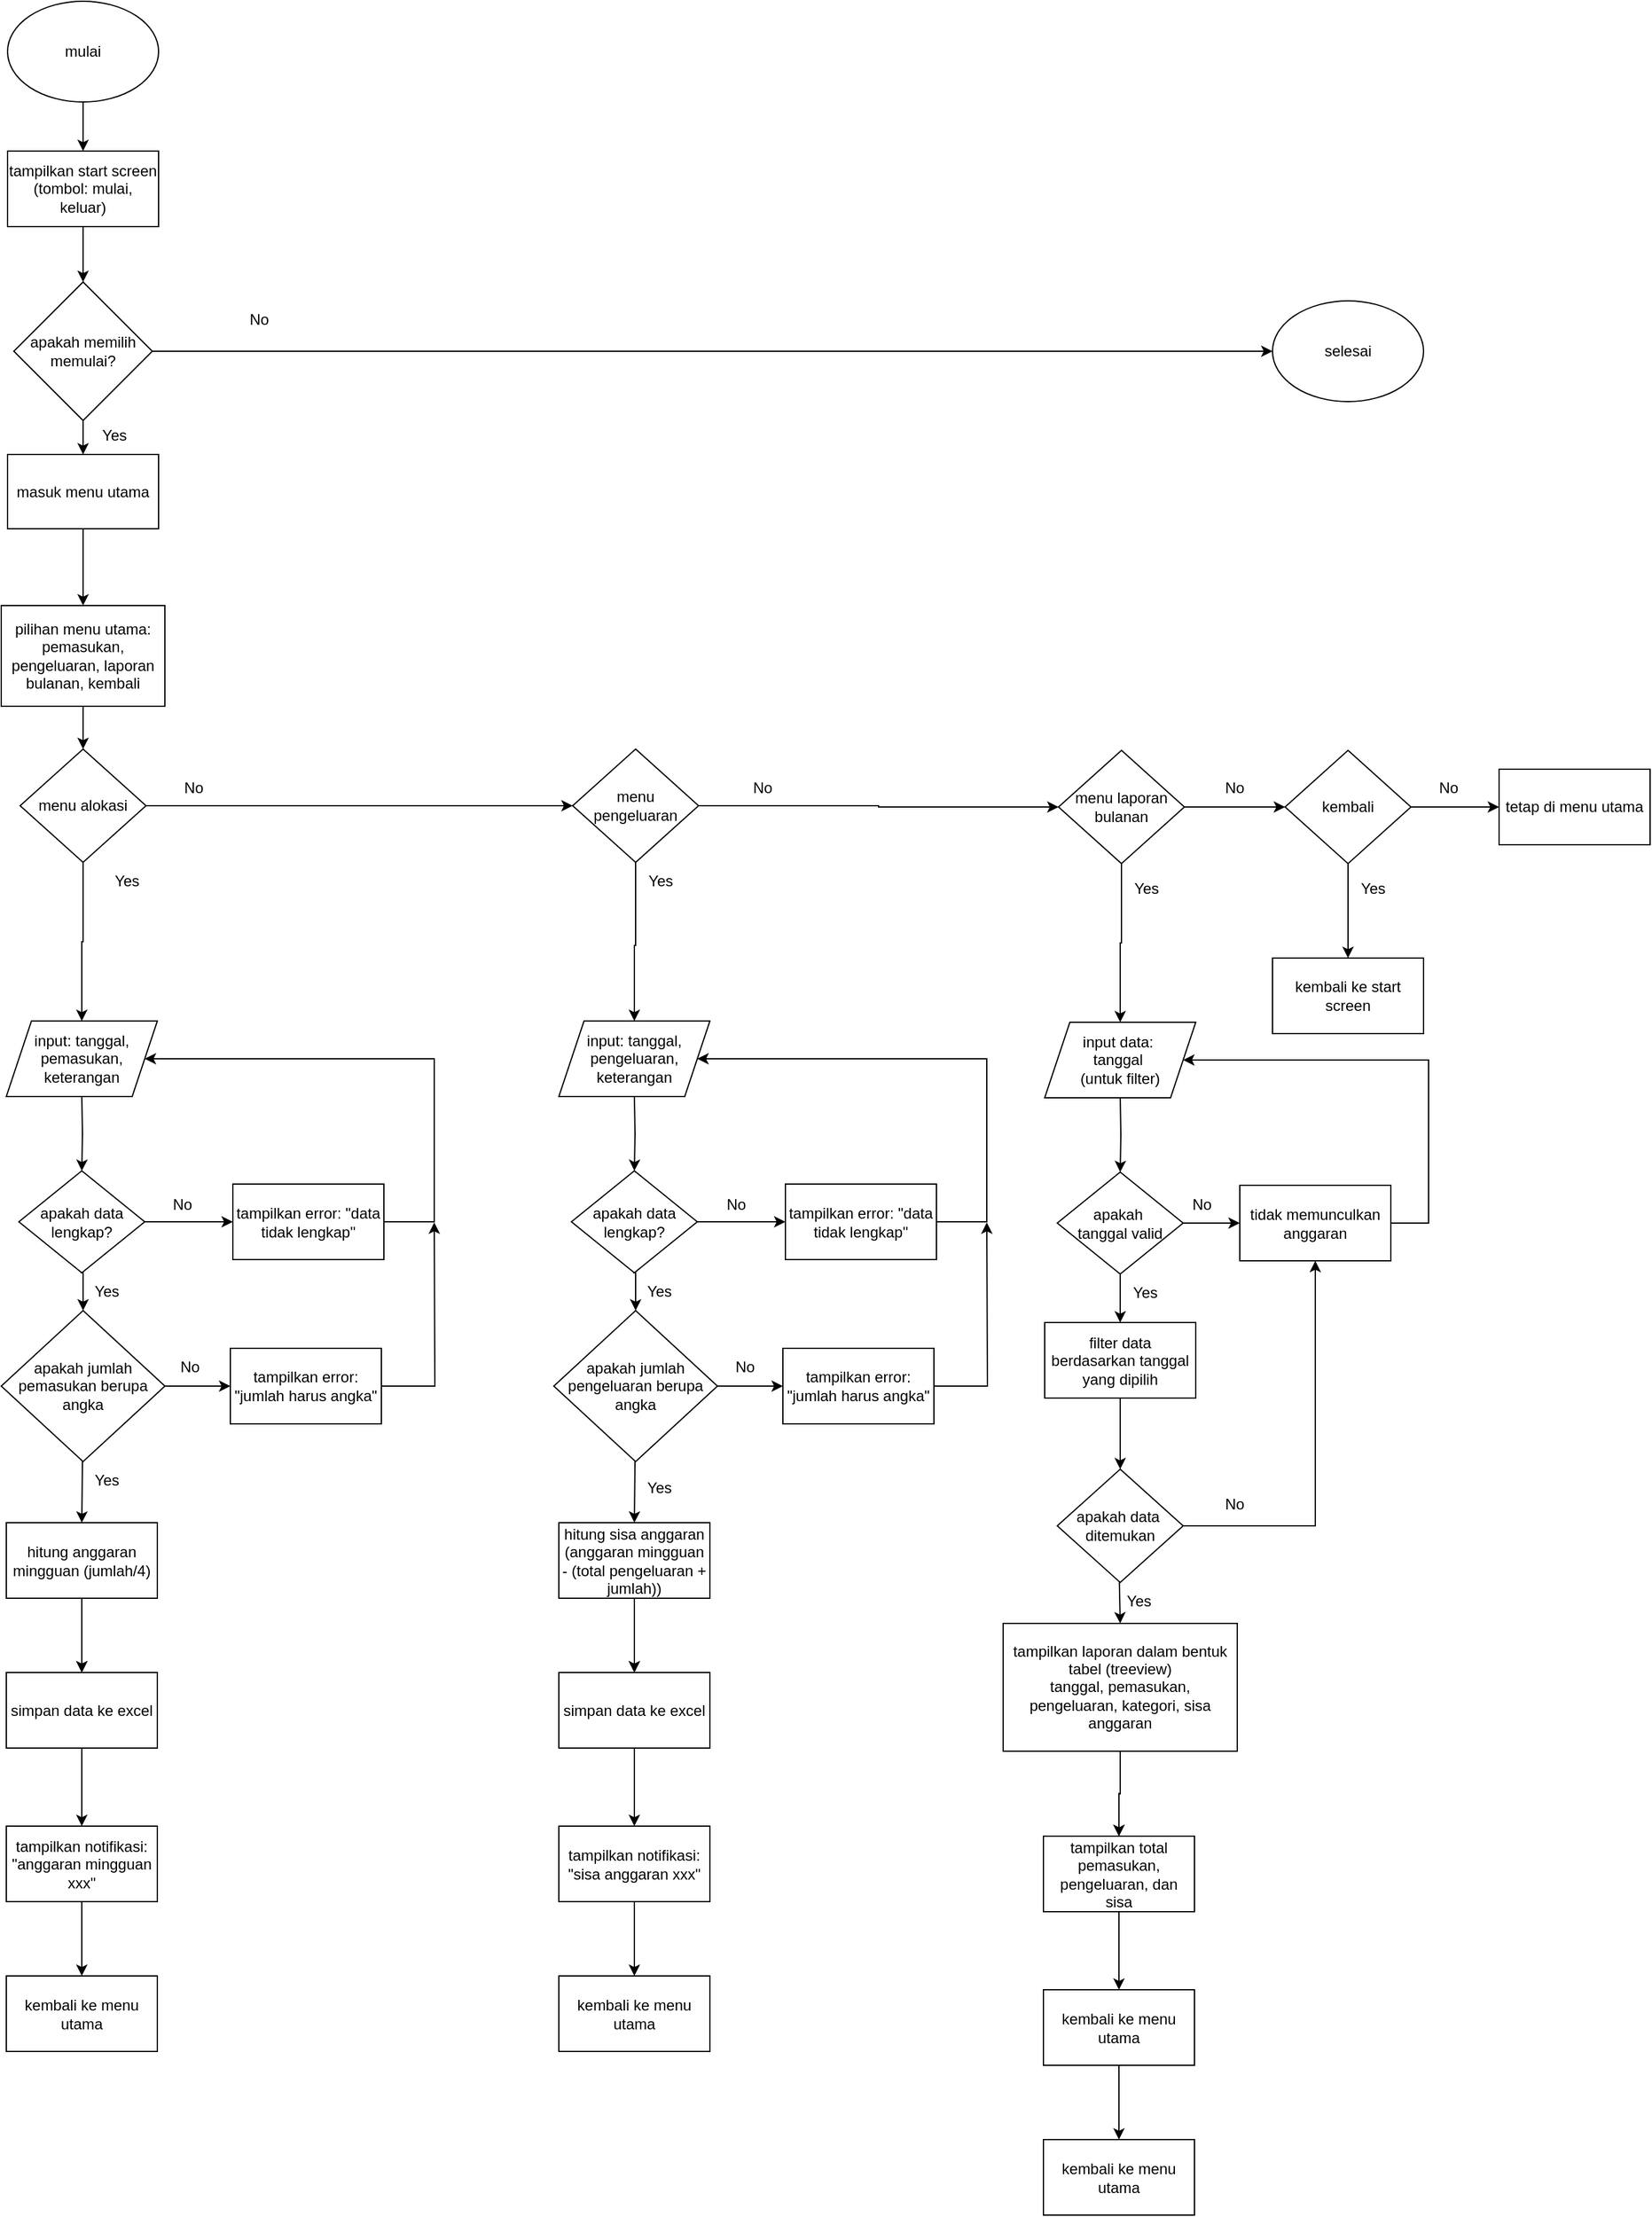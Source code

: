 <mxfile version="25.0.3">
  <diagram name="Page-1" id="cA_VEP-3TEBl2W4xGaQe">
    <mxGraphModel dx="2251" dy="842" grid="1" gridSize="10" guides="1" tooltips="1" connect="1" arrows="1" fold="1" page="1" pageScale="1" pageWidth="850" pageHeight="1100" math="0" shadow="0">
      <root>
        <mxCell id="0" />
        <mxCell id="1" parent="0" />
        <mxCell id="fSrknXuY3G2Y7a2gkYDg-3" value="" style="edgeStyle=orthogonalEdgeStyle;rounded=0;orthogonalLoop=1;jettySize=auto;html=1;" edge="1" parent="1" source="fSrknXuY3G2Y7a2gkYDg-1" target="fSrknXuY3G2Y7a2gkYDg-2">
          <mxGeometry relative="1" as="geometry" />
        </mxCell>
        <mxCell id="fSrknXuY3G2Y7a2gkYDg-1" value="mulai" style="ellipse;whiteSpace=wrap;html=1;" vertex="1" parent="1">
          <mxGeometry x="340" y="200" width="120" height="80" as="geometry" />
        </mxCell>
        <mxCell id="fSrknXuY3G2Y7a2gkYDg-7" value="" style="edgeStyle=orthogonalEdgeStyle;rounded=0;orthogonalLoop=1;jettySize=auto;html=1;" edge="1" parent="1" source="fSrknXuY3G2Y7a2gkYDg-2" target="fSrknXuY3G2Y7a2gkYDg-6">
          <mxGeometry relative="1" as="geometry" />
        </mxCell>
        <mxCell id="fSrknXuY3G2Y7a2gkYDg-2" value="tampilkan start screen (tombol: mulai, keluar)" style="whiteSpace=wrap;html=1;" vertex="1" parent="1">
          <mxGeometry x="340" y="319" width="120" height="60" as="geometry" />
        </mxCell>
        <mxCell id="fSrknXuY3G2Y7a2gkYDg-9" value="" style="edgeStyle=orthogonalEdgeStyle;rounded=0;orthogonalLoop=1;jettySize=auto;html=1;" edge="1" parent="1" source="fSrknXuY3G2Y7a2gkYDg-6" target="fSrknXuY3G2Y7a2gkYDg-8">
          <mxGeometry relative="1" as="geometry" />
        </mxCell>
        <mxCell id="fSrknXuY3G2Y7a2gkYDg-12" style="edgeStyle=orthogonalEdgeStyle;rounded=0;orthogonalLoop=1;jettySize=auto;html=1;entryX=0;entryY=0.5;entryDx=0;entryDy=0;" edge="1" parent="1" source="fSrknXuY3G2Y7a2gkYDg-6" target="fSrknXuY3G2Y7a2gkYDg-96">
          <mxGeometry relative="1" as="geometry">
            <mxPoint x="1140" y="480" as="targetPoint" />
          </mxGeometry>
        </mxCell>
        <mxCell id="fSrknXuY3G2Y7a2gkYDg-6" value="apakah memilih memulai?" style="rhombus;whiteSpace=wrap;html=1;" vertex="1" parent="1">
          <mxGeometry x="345" y="423" width="110" height="110" as="geometry" />
        </mxCell>
        <mxCell id="fSrknXuY3G2Y7a2gkYDg-14" value="" style="edgeStyle=orthogonalEdgeStyle;rounded=0;orthogonalLoop=1;jettySize=auto;html=1;" edge="1" parent="1" source="fSrknXuY3G2Y7a2gkYDg-8" target="fSrknXuY3G2Y7a2gkYDg-13">
          <mxGeometry relative="1" as="geometry" />
        </mxCell>
        <mxCell id="fSrknXuY3G2Y7a2gkYDg-8" value="masuk menu utama" style="whiteSpace=wrap;html=1;" vertex="1" parent="1">
          <mxGeometry x="340" y="560" width="120" height="59" as="geometry" />
        </mxCell>
        <mxCell id="fSrknXuY3G2Y7a2gkYDg-16" value="" style="edgeStyle=orthogonalEdgeStyle;rounded=0;orthogonalLoop=1;jettySize=auto;html=1;" edge="1" parent="1" source="fSrknXuY3G2Y7a2gkYDg-13" target="fSrknXuY3G2Y7a2gkYDg-15">
          <mxGeometry relative="1" as="geometry" />
        </mxCell>
        <mxCell id="fSrknXuY3G2Y7a2gkYDg-13" value="pilihan menu utama:&lt;div&gt;pemasukan, pengeluaran, laporan bulanan, kembali&lt;/div&gt;" style="whiteSpace=wrap;html=1;" vertex="1" parent="1">
          <mxGeometry x="335" y="680" width="130" height="80" as="geometry" />
        </mxCell>
        <mxCell id="fSrknXuY3G2Y7a2gkYDg-18" value="" style="edgeStyle=orthogonalEdgeStyle;rounded=0;orthogonalLoop=1;jettySize=auto;html=1;entryX=0.5;entryY=0;entryDx=0;entryDy=0;" edge="1" parent="1" source="fSrknXuY3G2Y7a2gkYDg-15" target="fSrknXuY3G2Y7a2gkYDg-27">
          <mxGeometry relative="1" as="geometry">
            <mxPoint x="400" y="919" as="targetPoint" />
          </mxGeometry>
        </mxCell>
        <mxCell id="fSrknXuY3G2Y7a2gkYDg-43" value="" style="edgeStyle=orthogonalEdgeStyle;rounded=0;orthogonalLoop=1;jettySize=auto;html=1;" edge="1" parent="1" source="fSrknXuY3G2Y7a2gkYDg-15" target="fSrknXuY3G2Y7a2gkYDg-42">
          <mxGeometry relative="1" as="geometry" />
        </mxCell>
        <mxCell id="fSrknXuY3G2Y7a2gkYDg-15" value="menu alokasi" style="rhombus;whiteSpace=wrap;html=1;" vertex="1" parent="1">
          <mxGeometry x="350" y="794" width="100" height="90" as="geometry" />
        </mxCell>
        <mxCell id="fSrknXuY3G2Y7a2gkYDg-22" value="" style="edgeStyle=orthogonalEdgeStyle;rounded=0;orthogonalLoop=1;jettySize=auto;html=1;" edge="1" parent="1" target="fSrknXuY3G2Y7a2gkYDg-21">
          <mxGeometry relative="1" as="geometry">
            <mxPoint x="399" y="1069" as="sourcePoint" />
          </mxGeometry>
        </mxCell>
        <mxCell id="fSrknXuY3G2Y7a2gkYDg-24" value="" style="edgeStyle=orthogonalEdgeStyle;rounded=0;orthogonalLoop=1;jettySize=auto;html=1;exitX=0.5;exitY=1;exitDx=0;exitDy=0;" edge="1" parent="1" target="fSrknXuY3G2Y7a2gkYDg-23">
          <mxGeometry relative="1" as="geometry">
            <mxPoint x="399" y="1308.5" as="sourcePoint" />
          </mxGeometry>
        </mxCell>
        <mxCell id="fSrknXuY3G2Y7a2gkYDg-33" value="" style="edgeStyle=orthogonalEdgeStyle;rounded=0;orthogonalLoop=1;jettySize=auto;html=1;" edge="1" parent="1" source="fSrknXuY3G2Y7a2gkYDg-21" target="fSrknXuY3G2Y7a2gkYDg-32">
          <mxGeometry relative="1" as="geometry" />
        </mxCell>
        <mxCell id="fSrknXuY3G2Y7a2gkYDg-35" value="" style="edgeStyle=orthogonalEdgeStyle;rounded=0;orthogonalLoop=1;jettySize=auto;html=1;entryX=0.5;entryY=0;entryDx=0;entryDy=0;" edge="1" parent="1" target="fSrknXuY3G2Y7a2gkYDg-37">
          <mxGeometry relative="1" as="geometry">
            <mxPoint x="398" y="1210" as="sourcePoint" />
            <mxPoint x="416" y="1240" as="targetPoint" />
          </mxGeometry>
        </mxCell>
        <mxCell id="fSrknXuY3G2Y7a2gkYDg-21" value="apakah data lengkap?" style="rhombus;whiteSpace=wrap;html=1;" vertex="1" parent="1">
          <mxGeometry x="349" y="1129" width="100" height="81" as="geometry" />
        </mxCell>
        <mxCell id="fSrknXuY3G2Y7a2gkYDg-26" value="" style="edgeStyle=orthogonalEdgeStyle;rounded=0;orthogonalLoop=1;jettySize=auto;html=1;" edge="1" parent="1" source="fSrknXuY3G2Y7a2gkYDg-23" target="fSrknXuY3G2Y7a2gkYDg-25">
          <mxGeometry relative="1" as="geometry" />
        </mxCell>
        <mxCell id="fSrknXuY3G2Y7a2gkYDg-36" value="" style="edgeStyle=orthogonalEdgeStyle;rounded=0;orthogonalLoop=1;jettySize=auto;html=1;" edge="1" parent="1" source="fSrknXuY3G2Y7a2gkYDg-23" target="fSrknXuY3G2Y7a2gkYDg-25">
          <mxGeometry relative="1" as="geometry" />
        </mxCell>
        <mxCell id="fSrknXuY3G2Y7a2gkYDg-23" value="hitung anggaran mingguan (jumlah/4)" style="whiteSpace=wrap;html=1;" vertex="1" parent="1">
          <mxGeometry x="339" y="1408.5" width="120" height="60" as="geometry" />
        </mxCell>
        <mxCell id="fSrknXuY3G2Y7a2gkYDg-29" value="" style="edgeStyle=orthogonalEdgeStyle;rounded=0;orthogonalLoop=1;jettySize=auto;html=1;" edge="1" parent="1" source="fSrknXuY3G2Y7a2gkYDg-25" target="fSrknXuY3G2Y7a2gkYDg-28">
          <mxGeometry relative="1" as="geometry" />
        </mxCell>
        <mxCell id="fSrknXuY3G2Y7a2gkYDg-25" value="simpan data ke excel" style="whiteSpace=wrap;html=1;" vertex="1" parent="1">
          <mxGeometry x="339" y="1527.5" width="120" height="60" as="geometry" />
        </mxCell>
        <mxCell id="fSrknXuY3G2Y7a2gkYDg-27" value="input: tanggal, pemasukan, keterangan" style="shape=parallelogram;perimeter=parallelogramPerimeter;whiteSpace=wrap;html=1;fixedSize=1;" vertex="1" parent="1">
          <mxGeometry x="339" y="1010" width="120" height="60" as="geometry" />
        </mxCell>
        <mxCell id="fSrknXuY3G2Y7a2gkYDg-31" value="" style="edgeStyle=orthogonalEdgeStyle;rounded=0;orthogonalLoop=1;jettySize=auto;html=1;" edge="1" parent="1" source="fSrknXuY3G2Y7a2gkYDg-28" target="fSrknXuY3G2Y7a2gkYDg-30">
          <mxGeometry relative="1" as="geometry" />
        </mxCell>
        <mxCell id="fSrknXuY3G2Y7a2gkYDg-28" value="tampilkan notifikasi: &quot;anggaran mingguan xxx&quot;" style="whiteSpace=wrap;html=1;" vertex="1" parent="1">
          <mxGeometry x="339" y="1649.5" width="120" height="60" as="geometry" />
        </mxCell>
        <mxCell id="fSrknXuY3G2Y7a2gkYDg-30" value="kembali ke menu utama" style="whiteSpace=wrap;html=1;" vertex="1" parent="1">
          <mxGeometry x="339" y="1768.5" width="120" height="60" as="geometry" />
        </mxCell>
        <mxCell id="fSrknXuY3G2Y7a2gkYDg-40" style="edgeStyle=orthogonalEdgeStyle;rounded=0;orthogonalLoop=1;jettySize=auto;html=1;entryX=1;entryY=0.5;entryDx=0;entryDy=0;" edge="1" parent="1" source="fSrknXuY3G2Y7a2gkYDg-32" target="fSrknXuY3G2Y7a2gkYDg-27">
          <mxGeometry relative="1" as="geometry">
            <mxPoint x="719.0" y="1000.0" as="targetPoint" />
            <Array as="points">
              <mxPoint x="679" y="1170" />
              <mxPoint x="679" y="1040" />
            </Array>
          </mxGeometry>
        </mxCell>
        <mxCell id="fSrknXuY3G2Y7a2gkYDg-32" value="tampilkan error: &quot;data tidak lengkap&quot;" style="whiteSpace=wrap;html=1;" vertex="1" parent="1">
          <mxGeometry x="519" y="1139.5" width="120" height="60" as="geometry" />
        </mxCell>
        <mxCell id="fSrknXuY3G2Y7a2gkYDg-39" value="" style="edgeStyle=orthogonalEdgeStyle;rounded=0;orthogonalLoop=1;jettySize=auto;html=1;" edge="1" parent="1" source="fSrknXuY3G2Y7a2gkYDg-37" target="fSrknXuY3G2Y7a2gkYDg-38">
          <mxGeometry relative="1" as="geometry" />
        </mxCell>
        <mxCell id="fSrknXuY3G2Y7a2gkYDg-37" value="apakah jumlah pemasukan berupa angka" style="rhombus;whiteSpace=wrap;html=1;" vertex="1" parent="1">
          <mxGeometry x="335" y="1240" width="130" height="120" as="geometry" />
        </mxCell>
        <mxCell id="fSrknXuY3G2Y7a2gkYDg-41" style="edgeStyle=orthogonalEdgeStyle;rounded=0;orthogonalLoop=1;jettySize=auto;html=1;" edge="1" parent="1" source="fSrknXuY3G2Y7a2gkYDg-38">
          <mxGeometry relative="1" as="geometry">
            <mxPoint x="679" y="1170" as="targetPoint" />
          </mxGeometry>
        </mxCell>
        <mxCell id="fSrknXuY3G2Y7a2gkYDg-38" value="tampilkan error: &quot;jumlah harus angka&quot;" style="whiteSpace=wrap;html=1;" vertex="1" parent="1">
          <mxGeometry x="517" y="1270" width="120" height="60" as="geometry" />
        </mxCell>
        <mxCell id="fSrknXuY3G2Y7a2gkYDg-65" style="edgeStyle=orthogonalEdgeStyle;rounded=0;orthogonalLoop=1;jettySize=auto;html=1;entryX=0.5;entryY=0;entryDx=0;entryDy=0;" edge="1" parent="1" source="fSrknXuY3G2Y7a2gkYDg-42" target="fSrknXuY3G2Y7a2gkYDg-54">
          <mxGeometry relative="1" as="geometry">
            <Array as="points">
              <mxPoint x="839" y="950" />
              <mxPoint x="838" y="950" />
            </Array>
          </mxGeometry>
        </mxCell>
        <mxCell id="fSrknXuY3G2Y7a2gkYDg-88" style="edgeStyle=orthogonalEdgeStyle;rounded=0;orthogonalLoop=1;jettySize=auto;html=1;entryX=0;entryY=0.5;entryDx=0;entryDy=0;" edge="1" parent="1" source="fSrknXuY3G2Y7a2gkYDg-42" target="fSrknXuY3G2Y7a2gkYDg-67">
          <mxGeometry relative="1" as="geometry" />
        </mxCell>
        <mxCell id="fSrknXuY3G2Y7a2gkYDg-42" value="menu pengeluaran" style="rhombus;whiteSpace=wrap;html=1;" vertex="1" parent="1">
          <mxGeometry x="789" y="794" width="100" height="90" as="geometry" />
        </mxCell>
        <mxCell id="fSrknXuY3G2Y7a2gkYDg-44" value="" style="edgeStyle=orthogonalEdgeStyle;rounded=0;orthogonalLoop=1;jettySize=auto;html=1;" edge="1" parent="1" target="fSrknXuY3G2Y7a2gkYDg-48">
          <mxGeometry relative="1" as="geometry">
            <mxPoint x="838" y="1069" as="sourcePoint" />
          </mxGeometry>
        </mxCell>
        <mxCell id="fSrknXuY3G2Y7a2gkYDg-45" value="" style="edgeStyle=orthogonalEdgeStyle;rounded=0;orthogonalLoop=1;jettySize=auto;html=1;exitX=0.5;exitY=1;exitDx=0;exitDy=0;" edge="1" parent="1" target="fSrknXuY3G2Y7a2gkYDg-51">
          <mxGeometry relative="1" as="geometry">
            <mxPoint x="838" y="1308.5" as="sourcePoint" />
          </mxGeometry>
        </mxCell>
        <mxCell id="fSrknXuY3G2Y7a2gkYDg-46" value="" style="edgeStyle=orthogonalEdgeStyle;rounded=0;orthogonalLoop=1;jettySize=auto;html=1;" edge="1" parent="1" source="fSrknXuY3G2Y7a2gkYDg-48" target="fSrknXuY3G2Y7a2gkYDg-59">
          <mxGeometry relative="1" as="geometry" />
        </mxCell>
        <mxCell id="fSrknXuY3G2Y7a2gkYDg-47" value="" style="edgeStyle=orthogonalEdgeStyle;rounded=0;orthogonalLoop=1;jettySize=auto;html=1;entryX=0.5;entryY=0;entryDx=0;entryDy=0;" edge="1" parent="1" target="fSrknXuY3G2Y7a2gkYDg-61">
          <mxGeometry relative="1" as="geometry">
            <mxPoint x="837" y="1210" as="sourcePoint" />
            <mxPoint x="855" y="1240" as="targetPoint" />
          </mxGeometry>
        </mxCell>
        <mxCell id="fSrknXuY3G2Y7a2gkYDg-48" value="apakah data lengkap?" style="rhombus;whiteSpace=wrap;html=1;" vertex="1" parent="1">
          <mxGeometry x="788" y="1129" width="100" height="81" as="geometry" />
        </mxCell>
        <mxCell id="fSrknXuY3G2Y7a2gkYDg-49" value="" style="edgeStyle=orthogonalEdgeStyle;rounded=0;orthogonalLoop=1;jettySize=auto;html=1;" edge="1" parent="1" source="fSrknXuY3G2Y7a2gkYDg-51" target="fSrknXuY3G2Y7a2gkYDg-53">
          <mxGeometry relative="1" as="geometry" />
        </mxCell>
        <mxCell id="fSrknXuY3G2Y7a2gkYDg-50" value="" style="edgeStyle=orthogonalEdgeStyle;rounded=0;orthogonalLoop=1;jettySize=auto;html=1;" edge="1" parent="1" source="fSrknXuY3G2Y7a2gkYDg-51" target="fSrknXuY3G2Y7a2gkYDg-53">
          <mxGeometry relative="1" as="geometry" />
        </mxCell>
        <mxCell id="fSrknXuY3G2Y7a2gkYDg-51" value="hitung sisa anggaran (anggaran mingguan - (total pengeluaran + jumlah))" style="whiteSpace=wrap;html=1;" vertex="1" parent="1">
          <mxGeometry x="778" y="1408.5" width="120" height="60" as="geometry" />
        </mxCell>
        <mxCell id="fSrknXuY3G2Y7a2gkYDg-52" value="" style="edgeStyle=orthogonalEdgeStyle;rounded=0;orthogonalLoop=1;jettySize=auto;html=1;" edge="1" parent="1" source="fSrknXuY3G2Y7a2gkYDg-53" target="fSrknXuY3G2Y7a2gkYDg-56">
          <mxGeometry relative="1" as="geometry" />
        </mxCell>
        <mxCell id="fSrknXuY3G2Y7a2gkYDg-53" value="simpan data ke excel" style="whiteSpace=wrap;html=1;" vertex="1" parent="1">
          <mxGeometry x="778" y="1527.5" width="120" height="60" as="geometry" />
        </mxCell>
        <mxCell id="fSrknXuY3G2Y7a2gkYDg-54" value="input: tanggal, pengeluaran, keterangan" style="shape=parallelogram;perimeter=parallelogramPerimeter;whiteSpace=wrap;html=1;fixedSize=1;" vertex="1" parent="1">
          <mxGeometry x="778" y="1010" width="120" height="60" as="geometry" />
        </mxCell>
        <mxCell id="fSrknXuY3G2Y7a2gkYDg-55" value="" style="edgeStyle=orthogonalEdgeStyle;rounded=0;orthogonalLoop=1;jettySize=auto;html=1;" edge="1" parent="1" source="fSrknXuY3G2Y7a2gkYDg-56" target="fSrknXuY3G2Y7a2gkYDg-57">
          <mxGeometry relative="1" as="geometry" />
        </mxCell>
        <mxCell id="fSrknXuY3G2Y7a2gkYDg-56" value="tampilkan notifikasi: &quot;sisa anggaran xxx&quot;" style="whiteSpace=wrap;html=1;" vertex="1" parent="1">
          <mxGeometry x="778" y="1649.5" width="120" height="60" as="geometry" />
        </mxCell>
        <mxCell id="fSrknXuY3G2Y7a2gkYDg-57" value="kembali ke menu utama" style="whiteSpace=wrap;html=1;" vertex="1" parent="1">
          <mxGeometry x="778" y="1768.5" width="120" height="60" as="geometry" />
        </mxCell>
        <mxCell id="fSrknXuY3G2Y7a2gkYDg-58" style="edgeStyle=orthogonalEdgeStyle;rounded=0;orthogonalLoop=1;jettySize=auto;html=1;entryX=1;entryY=0.5;entryDx=0;entryDy=0;" edge="1" parent="1" source="fSrknXuY3G2Y7a2gkYDg-59" target="fSrknXuY3G2Y7a2gkYDg-54">
          <mxGeometry relative="1" as="geometry">
            <mxPoint x="1158.0" y="1000.0" as="targetPoint" />
            <Array as="points">
              <mxPoint x="1118" y="1170" />
              <mxPoint x="1118" y="1040" />
            </Array>
          </mxGeometry>
        </mxCell>
        <mxCell id="fSrknXuY3G2Y7a2gkYDg-59" value="tampilkan error: &quot;data tidak lengkap&quot;" style="whiteSpace=wrap;html=1;" vertex="1" parent="1">
          <mxGeometry x="958" y="1139.5" width="120" height="60" as="geometry" />
        </mxCell>
        <mxCell id="fSrknXuY3G2Y7a2gkYDg-60" value="" style="edgeStyle=orthogonalEdgeStyle;rounded=0;orthogonalLoop=1;jettySize=auto;html=1;" edge="1" parent="1" source="fSrknXuY3G2Y7a2gkYDg-61" target="fSrknXuY3G2Y7a2gkYDg-63">
          <mxGeometry relative="1" as="geometry" />
        </mxCell>
        <mxCell id="fSrknXuY3G2Y7a2gkYDg-61" value="apakah jumlah pengeluaran berupa angka" style="rhombus;whiteSpace=wrap;html=1;" vertex="1" parent="1">
          <mxGeometry x="774" y="1240" width="130" height="120" as="geometry" />
        </mxCell>
        <mxCell id="fSrknXuY3G2Y7a2gkYDg-62" style="edgeStyle=orthogonalEdgeStyle;rounded=0;orthogonalLoop=1;jettySize=auto;html=1;" edge="1" parent="1" source="fSrknXuY3G2Y7a2gkYDg-63">
          <mxGeometry relative="1" as="geometry">
            <mxPoint x="1118" y="1170" as="targetPoint" />
          </mxGeometry>
        </mxCell>
        <mxCell id="fSrknXuY3G2Y7a2gkYDg-63" value="tampilkan error: &quot;jumlah harus angka&quot;" style="whiteSpace=wrap;html=1;" vertex="1" parent="1">
          <mxGeometry x="956" y="1270" width="120" height="60" as="geometry" />
        </mxCell>
        <mxCell id="fSrknXuY3G2Y7a2gkYDg-66" style="edgeStyle=orthogonalEdgeStyle;rounded=0;orthogonalLoop=1;jettySize=auto;html=1;entryX=0.5;entryY=0;entryDx=0;entryDy=0;" edge="1" parent="1" source="fSrknXuY3G2Y7a2gkYDg-67" target="fSrknXuY3G2Y7a2gkYDg-78">
          <mxGeometry relative="1" as="geometry" />
        </mxCell>
        <mxCell id="fSrknXuY3G2Y7a2gkYDg-94" value="" style="edgeStyle=orthogonalEdgeStyle;rounded=0;orthogonalLoop=1;jettySize=auto;html=1;" edge="1" parent="1" source="fSrknXuY3G2Y7a2gkYDg-67" target="fSrknXuY3G2Y7a2gkYDg-93">
          <mxGeometry relative="1" as="geometry" />
        </mxCell>
        <mxCell id="fSrknXuY3G2Y7a2gkYDg-67" value="menu laporan bulanan" style="rhombus;whiteSpace=wrap;html=1;" vertex="1" parent="1">
          <mxGeometry x="1175" y="795" width="100" height="90" as="geometry" />
        </mxCell>
        <mxCell id="fSrknXuY3G2Y7a2gkYDg-68" value="" style="edgeStyle=orthogonalEdgeStyle;rounded=0;orthogonalLoop=1;jettySize=auto;html=1;" edge="1" parent="1" target="fSrknXuY3G2Y7a2gkYDg-72">
          <mxGeometry relative="1" as="geometry">
            <mxPoint x="1224" y="1070" as="sourcePoint" />
          </mxGeometry>
        </mxCell>
        <mxCell id="fSrknXuY3G2Y7a2gkYDg-69" value="" style="edgeStyle=orthogonalEdgeStyle;rounded=0;orthogonalLoop=1;jettySize=auto;html=1;exitX=0.5;exitY=1;exitDx=0;exitDy=0;" edge="1" parent="1" target="fSrknXuY3G2Y7a2gkYDg-75">
          <mxGeometry relative="1" as="geometry">
            <mxPoint x="1223" y="1438.5" as="sourcePoint" />
          </mxGeometry>
        </mxCell>
        <mxCell id="fSrknXuY3G2Y7a2gkYDg-70" value="" style="edgeStyle=orthogonalEdgeStyle;rounded=0;orthogonalLoop=1;jettySize=auto;html=1;" edge="1" parent="1" source="fSrknXuY3G2Y7a2gkYDg-72" target="fSrknXuY3G2Y7a2gkYDg-83">
          <mxGeometry relative="1" as="geometry" />
        </mxCell>
        <mxCell id="fSrknXuY3G2Y7a2gkYDg-90" value="" style="edgeStyle=orthogonalEdgeStyle;rounded=0;orthogonalLoop=1;jettySize=auto;html=1;" edge="1" parent="1" source="fSrknXuY3G2Y7a2gkYDg-72" target="fSrknXuY3G2Y7a2gkYDg-89">
          <mxGeometry relative="1" as="geometry" />
        </mxCell>
        <mxCell id="fSrknXuY3G2Y7a2gkYDg-72" value="apakah&amp;nbsp;&lt;div&gt;tanggal valid&lt;/div&gt;" style="rhombus;whiteSpace=wrap;html=1;" vertex="1" parent="1">
          <mxGeometry x="1174" y="1130" width="100" height="81" as="geometry" />
        </mxCell>
        <mxCell id="fSrknXuY3G2Y7a2gkYDg-73" value="" style="edgeStyle=orthogonalEdgeStyle;rounded=0;orthogonalLoop=1;jettySize=auto;html=1;" edge="1" parent="1" source="fSrknXuY3G2Y7a2gkYDg-75" target="fSrknXuY3G2Y7a2gkYDg-77">
          <mxGeometry relative="1" as="geometry" />
        </mxCell>
        <mxCell id="fSrknXuY3G2Y7a2gkYDg-74" value="" style="edgeStyle=orthogonalEdgeStyle;rounded=0;orthogonalLoop=1;jettySize=auto;html=1;" edge="1" parent="1" source="fSrknXuY3G2Y7a2gkYDg-75" target="fSrknXuY3G2Y7a2gkYDg-77">
          <mxGeometry relative="1" as="geometry" />
        </mxCell>
        <mxCell id="fSrknXuY3G2Y7a2gkYDg-75" value="tampilkan laporan dalam bentuk tabel (treeview)&lt;div&gt;tanggal, pemasukan, pengeluaran, kategori, sisa anggaran&lt;/div&gt;" style="whiteSpace=wrap;html=1;" vertex="1" parent="1">
          <mxGeometry x="1131" y="1488.5" width="186" height="101.5" as="geometry" />
        </mxCell>
        <mxCell id="fSrknXuY3G2Y7a2gkYDg-76" value="" style="edgeStyle=orthogonalEdgeStyle;rounded=0;orthogonalLoop=1;jettySize=auto;html=1;" edge="1" parent="1" source="fSrknXuY3G2Y7a2gkYDg-77" target="fSrknXuY3G2Y7a2gkYDg-80">
          <mxGeometry relative="1" as="geometry" />
        </mxCell>
        <mxCell id="fSrknXuY3G2Y7a2gkYDg-77" value="tampilkan total pemasukan, pengeluaran, dan sisa" style="whiteSpace=wrap;html=1;" vertex="1" parent="1">
          <mxGeometry x="1163" y="1657.5" width="120" height="60" as="geometry" />
        </mxCell>
        <mxCell id="fSrknXuY3G2Y7a2gkYDg-78" value="input data:&amp;nbsp;&lt;div&gt;tanggal&amp;nbsp;&lt;/div&gt;&lt;div&gt;(untuk filter)&lt;/div&gt;" style="shape=parallelogram;perimeter=parallelogramPerimeter;whiteSpace=wrap;html=1;fixedSize=1;" vertex="1" parent="1">
          <mxGeometry x="1164" y="1011" width="120" height="60" as="geometry" />
        </mxCell>
        <mxCell id="fSrknXuY3G2Y7a2gkYDg-79" value="" style="edgeStyle=orthogonalEdgeStyle;rounded=0;orthogonalLoop=1;jettySize=auto;html=1;" edge="1" parent="1" source="fSrknXuY3G2Y7a2gkYDg-80" target="fSrknXuY3G2Y7a2gkYDg-81">
          <mxGeometry relative="1" as="geometry" />
        </mxCell>
        <mxCell id="fSrknXuY3G2Y7a2gkYDg-80" value="kembali ke menu utama" style="whiteSpace=wrap;html=1;" vertex="1" parent="1">
          <mxGeometry x="1163" y="1779.5" width="120" height="60" as="geometry" />
        </mxCell>
        <mxCell id="fSrknXuY3G2Y7a2gkYDg-81" value="kembali ke menu utama" style="whiteSpace=wrap;html=1;" vertex="1" parent="1">
          <mxGeometry x="1163" y="1898.5" width="120" height="60" as="geometry" />
        </mxCell>
        <mxCell id="fSrknXuY3G2Y7a2gkYDg-82" style="edgeStyle=orthogonalEdgeStyle;rounded=0;orthogonalLoop=1;jettySize=auto;html=1;entryX=1;entryY=0.5;entryDx=0;entryDy=0;" edge="1" parent="1" source="fSrknXuY3G2Y7a2gkYDg-83" target="fSrknXuY3G2Y7a2gkYDg-78">
          <mxGeometry relative="1" as="geometry">
            <mxPoint x="1544.0" y="1001.0" as="targetPoint" />
            <Array as="points">
              <mxPoint x="1469" y="1171" />
              <mxPoint x="1469" y="1041" />
            </Array>
          </mxGeometry>
        </mxCell>
        <mxCell id="fSrknXuY3G2Y7a2gkYDg-83" value="tidak memunculkan anggaran" style="whiteSpace=wrap;html=1;" vertex="1" parent="1">
          <mxGeometry x="1319" y="1140.5" width="120" height="60" as="geometry" />
        </mxCell>
        <mxCell id="fSrknXuY3G2Y7a2gkYDg-84" value="" style="edgeStyle=orthogonalEdgeStyle;rounded=0;orthogonalLoop=1;jettySize=auto;html=1;entryX=0.5;entryY=1;entryDx=0;entryDy=0;" edge="1" parent="1" source="fSrknXuY3G2Y7a2gkYDg-85" target="fSrknXuY3G2Y7a2gkYDg-83">
          <mxGeometry relative="1" as="geometry">
            <mxPoint x="1402" y="1331" as="targetPoint" />
          </mxGeometry>
        </mxCell>
        <mxCell id="fSrknXuY3G2Y7a2gkYDg-85" value="apakah data&amp;nbsp;&lt;div&gt;ditemukan&lt;/div&gt;" style="rhombus;whiteSpace=wrap;html=1;" vertex="1" parent="1">
          <mxGeometry x="1174" y="1366" width="100" height="90" as="geometry" />
        </mxCell>
        <mxCell id="fSrknXuY3G2Y7a2gkYDg-91" value="" style="edgeStyle=orthogonalEdgeStyle;rounded=0;orthogonalLoop=1;jettySize=auto;html=1;" edge="1" parent="1" source="fSrknXuY3G2Y7a2gkYDg-89" target="fSrknXuY3G2Y7a2gkYDg-85">
          <mxGeometry relative="1" as="geometry" />
        </mxCell>
        <mxCell id="fSrknXuY3G2Y7a2gkYDg-89" value="filter data berdasarkan tanggal yang dipilih" style="whiteSpace=wrap;html=1;" vertex="1" parent="1">
          <mxGeometry x="1164" y="1249.5" width="120" height="60" as="geometry" />
        </mxCell>
        <mxCell id="fSrknXuY3G2Y7a2gkYDg-115" value="" style="edgeStyle=orthogonalEdgeStyle;rounded=0;orthogonalLoop=1;jettySize=auto;html=1;" edge="1" parent="1" source="fSrknXuY3G2Y7a2gkYDg-93" target="fSrknXuY3G2Y7a2gkYDg-114">
          <mxGeometry relative="1" as="geometry" />
        </mxCell>
        <mxCell id="fSrknXuY3G2Y7a2gkYDg-117" value="" style="edgeStyle=orthogonalEdgeStyle;rounded=0;orthogonalLoop=1;jettySize=auto;html=1;" edge="1" parent="1" source="fSrknXuY3G2Y7a2gkYDg-93" target="fSrknXuY3G2Y7a2gkYDg-116">
          <mxGeometry relative="1" as="geometry" />
        </mxCell>
        <mxCell id="fSrknXuY3G2Y7a2gkYDg-93" value="kembali" style="rhombus;whiteSpace=wrap;html=1;" vertex="1" parent="1">
          <mxGeometry x="1355" y="795" width="100" height="90" as="geometry" />
        </mxCell>
        <mxCell id="fSrknXuY3G2Y7a2gkYDg-96" value="selesai" style="ellipse;whiteSpace=wrap;html=1;" vertex="1" parent="1">
          <mxGeometry x="1345" y="438" width="120" height="80" as="geometry" />
        </mxCell>
        <mxCell id="fSrknXuY3G2Y7a2gkYDg-97" value="Yes" style="text;strokeColor=none;align=center;fillColor=none;html=1;verticalAlign=middle;whiteSpace=wrap;rounded=0;" vertex="1" parent="1">
          <mxGeometry x="395" y="530" width="60" height="30" as="geometry" />
        </mxCell>
        <mxCell id="fSrknXuY3G2Y7a2gkYDg-98" value="No" style="text;strokeColor=none;align=center;fillColor=none;html=1;verticalAlign=middle;whiteSpace=wrap;rounded=0;" vertex="1" parent="1">
          <mxGeometry x="510" y="438" width="60" height="30" as="geometry" />
        </mxCell>
        <mxCell id="fSrknXuY3G2Y7a2gkYDg-99" value="Yes" style="text;strokeColor=none;align=center;fillColor=none;html=1;verticalAlign=middle;whiteSpace=wrap;rounded=0;" vertex="1" parent="1">
          <mxGeometry x="405" y="884" width="60" height="30" as="geometry" />
        </mxCell>
        <mxCell id="fSrknXuY3G2Y7a2gkYDg-100" value="Yes" style="text;strokeColor=none;align=center;fillColor=none;html=1;verticalAlign=middle;whiteSpace=wrap;rounded=0;" vertex="1" parent="1">
          <mxGeometry x="829" y="884" width="60" height="30" as="geometry" />
        </mxCell>
        <mxCell id="fSrknXuY3G2Y7a2gkYDg-101" value="Yes" style="text;strokeColor=none;align=center;fillColor=none;html=1;verticalAlign=middle;whiteSpace=wrap;rounded=0;" vertex="1" parent="1">
          <mxGeometry x="1215" y="890" width="60" height="30" as="geometry" />
        </mxCell>
        <mxCell id="fSrknXuY3G2Y7a2gkYDg-102" value="Yes" style="text;strokeColor=none;align=center;fillColor=none;html=1;verticalAlign=middle;whiteSpace=wrap;rounded=0;" vertex="1" parent="1">
          <mxGeometry x="389" y="1210" width="60" height="30" as="geometry" />
        </mxCell>
        <mxCell id="fSrknXuY3G2Y7a2gkYDg-103" value="Yes" style="text;strokeColor=none;align=center;fillColor=none;html=1;verticalAlign=middle;whiteSpace=wrap;rounded=0;" vertex="1" parent="1">
          <mxGeometry x="828" y="1210" width="60" height="30" as="geometry" />
        </mxCell>
        <mxCell id="fSrknXuY3G2Y7a2gkYDg-104" value="Yes" style="text;strokeColor=none;align=center;fillColor=none;html=1;verticalAlign=middle;whiteSpace=wrap;rounded=0;" vertex="1" parent="1">
          <mxGeometry x="1214" y="1211" width="60" height="30" as="geometry" />
        </mxCell>
        <mxCell id="fSrknXuY3G2Y7a2gkYDg-105" value="Yes" style="text;strokeColor=none;align=center;fillColor=none;html=1;verticalAlign=middle;whiteSpace=wrap;rounded=0;" vertex="1" parent="1">
          <mxGeometry x="828" y="1366" width="60" height="30" as="geometry" />
        </mxCell>
        <mxCell id="fSrknXuY3G2Y7a2gkYDg-106" value="Yes" style="text;strokeColor=none;align=center;fillColor=none;html=1;verticalAlign=middle;whiteSpace=wrap;rounded=0;" vertex="1" parent="1">
          <mxGeometry x="1209" y="1456" width="60" height="30" as="geometry" />
        </mxCell>
        <mxCell id="fSrknXuY3G2Y7a2gkYDg-107" value="Yes" style="text;strokeColor=none;align=center;fillColor=none;html=1;verticalAlign=middle;whiteSpace=wrap;rounded=0;" vertex="1" parent="1">
          <mxGeometry x="389" y="1360" width="60" height="30" as="geometry" />
        </mxCell>
        <mxCell id="fSrknXuY3G2Y7a2gkYDg-108" value="No" style="text;strokeColor=none;align=center;fillColor=none;html=1;verticalAlign=middle;whiteSpace=wrap;rounded=0;" vertex="1" parent="1">
          <mxGeometry x="458" y="810" width="60" height="30" as="geometry" />
        </mxCell>
        <mxCell id="fSrknXuY3G2Y7a2gkYDg-109" value="No" style="text;strokeColor=none;align=center;fillColor=none;html=1;verticalAlign=middle;whiteSpace=wrap;rounded=0;" vertex="1" parent="1">
          <mxGeometry x="910" y="810" width="60" height="30" as="geometry" />
        </mxCell>
        <mxCell id="fSrknXuY3G2Y7a2gkYDg-110" value="No" style="text;strokeColor=none;align=center;fillColor=none;html=1;verticalAlign=middle;whiteSpace=wrap;rounded=0;" vertex="1" parent="1">
          <mxGeometry x="1285" y="810" width="60" height="30" as="geometry" />
        </mxCell>
        <mxCell id="fSrknXuY3G2Y7a2gkYDg-114" value="tetap di menu utama" style="whiteSpace=wrap;html=1;" vertex="1" parent="1">
          <mxGeometry x="1525" y="810" width="120" height="60" as="geometry" />
        </mxCell>
        <mxCell id="fSrknXuY3G2Y7a2gkYDg-116" value="kembali ke start screen" style="whiteSpace=wrap;html=1;" vertex="1" parent="1">
          <mxGeometry x="1345" y="960" width="120" height="60" as="geometry" />
        </mxCell>
        <mxCell id="fSrknXuY3G2Y7a2gkYDg-118" value="Yes" style="text;strokeColor=none;align=center;fillColor=none;html=1;verticalAlign=middle;whiteSpace=wrap;rounded=0;" vertex="1" parent="1">
          <mxGeometry x="1395" y="890" width="60" height="30" as="geometry" />
        </mxCell>
        <mxCell id="fSrknXuY3G2Y7a2gkYDg-119" value="No" style="text;strokeColor=none;align=center;fillColor=none;html=1;verticalAlign=middle;whiteSpace=wrap;rounded=0;" vertex="1" parent="1">
          <mxGeometry x="1455" y="810" width="60" height="30" as="geometry" />
        </mxCell>
        <mxCell id="fSrknXuY3G2Y7a2gkYDg-120" value="No" style="text;strokeColor=none;align=center;fillColor=none;html=1;verticalAlign=middle;whiteSpace=wrap;rounded=0;" vertex="1" parent="1">
          <mxGeometry x="449" y="1140.5" width="60" height="30" as="geometry" />
        </mxCell>
        <mxCell id="fSrknXuY3G2Y7a2gkYDg-121" value="No" style="text;strokeColor=none;align=center;fillColor=none;html=1;verticalAlign=middle;whiteSpace=wrap;rounded=0;" vertex="1" parent="1">
          <mxGeometry x="889" y="1140.5" width="60" height="30" as="geometry" />
        </mxCell>
        <mxCell id="fSrknXuY3G2Y7a2gkYDg-122" value="No" style="text;strokeColor=none;align=center;fillColor=none;html=1;verticalAlign=middle;whiteSpace=wrap;rounded=0;" vertex="1" parent="1">
          <mxGeometry x="896" y="1270" width="60" height="30" as="geometry" />
        </mxCell>
        <mxCell id="fSrknXuY3G2Y7a2gkYDg-123" value="No" style="text;strokeColor=none;align=center;fillColor=none;html=1;verticalAlign=middle;whiteSpace=wrap;rounded=0;" vertex="1" parent="1">
          <mxGeometry x="1259" y="1140.5" width="60" height="30" as="geometry" />
        </mxCell>
        <mxCell id="fSrknXuY3G2Y7a2gkYDg-124" value="No" style="text;strokeColor=none;align=center;fillColor=none;html=1;verticalAlign=middle;whiteSpace=wrap;rounded=0;" vertex="1" parent="1">
          <mxGeometry x="1285" y="1378.5" width="60" height="30" as="geometry" />
        </mxCell>
        <mxCell id="fSrknXuY3G2Y7a2gkYDg-125" value="No" style="text;strokeColor=none;align=center;fillColor=none;html=1;verticalAlign=middle;whiteSpace=wrap;rounded=0;" vertex="1" parent="1">
          <mxGeometry x="455" y="1270" width="60" height="30" as="geometry" />
        </mxCell>
      </root>
    </mxGraphModel>
  </diagram>
</mxfile>
